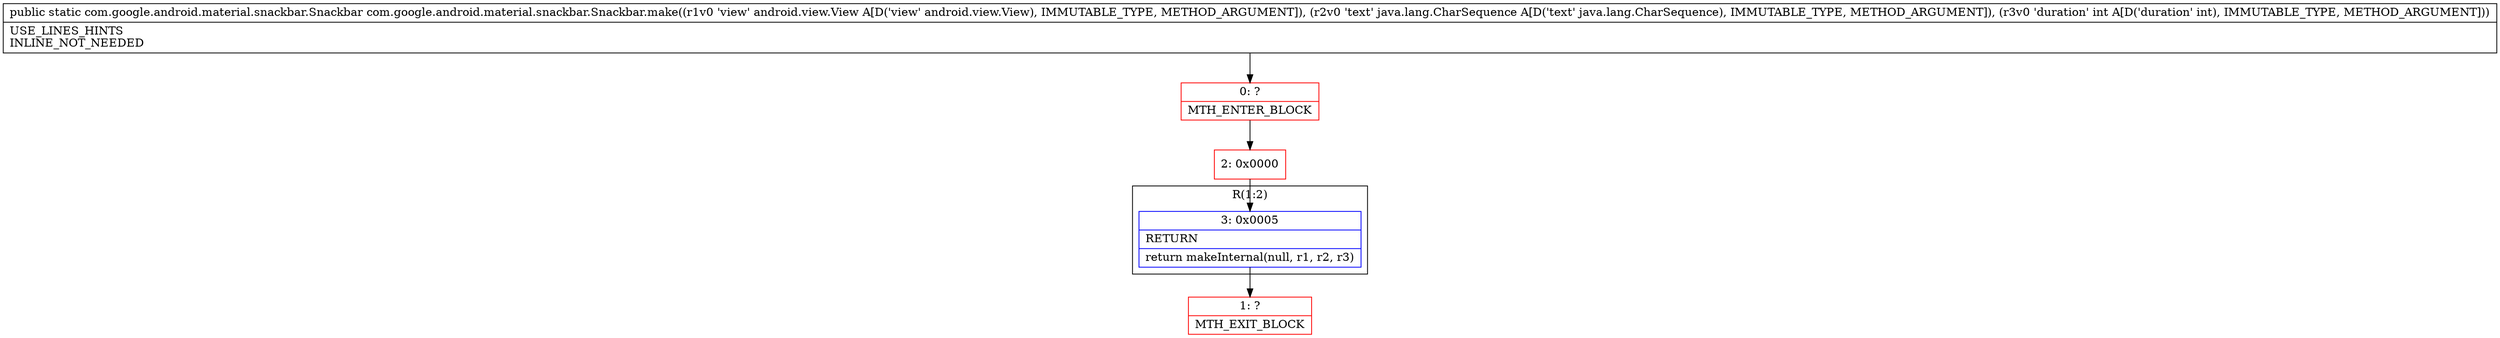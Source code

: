 digraph "CFG forcom.google.android.material.snackbar.Snackbar.make(Landroid\/view\/View;Ljava\/lang\/CharSequence;I)Lcom\/google\/android\/material\/snackbar\/Snackbar;" {
subgraph cluster_Region_1129265845 {
label = "R(1:2)";
node [shape=record,color=blue];
Node_3 [shape=record,label="{3\:\ 0x0005|RETURN\l|return makeInternal(null, r1, r2, r3)\l}"];
}
Node_0 [shape=record,color=red,label="{0\:\ ?|MTH_ENTER_BLOCK\l}"];
Node_2 [shape=record,color=red,label="{2\:\ 0x0000}"];
Node_1 [shape=record,color=red,label="{1\:\ ?|MTH_EXIT_BLOCK\l}"];
MethodNode[shape=record,label="{public static com.google.android.material.snackbar.Snackbar com.google.android.material.snackbar.Snackbar.make((r1v0 'view' android.view.View A[D('view' android.view.View), IMMUTABLE_TYPE, METHOD_ARGUMENT]), (r2v0 'text' java.lang.CharSequence A[D('text' java.lang.CharSequence), IMMUTABLE_TYPE, METHOD_ARGUMENT]), (r3v0 'duration' int A[D('duration' int), IMMUTABLE_TYPE, METHOD_ARGUMENT]))  | USE_LINES_HINTS\lINLINE_NOT_NEEDED\l}"];
MethodNode -> Node_0;Node_3 -> Node_1;
Node_0 -> Node_2;
Node_2 -> Node_3;
}

